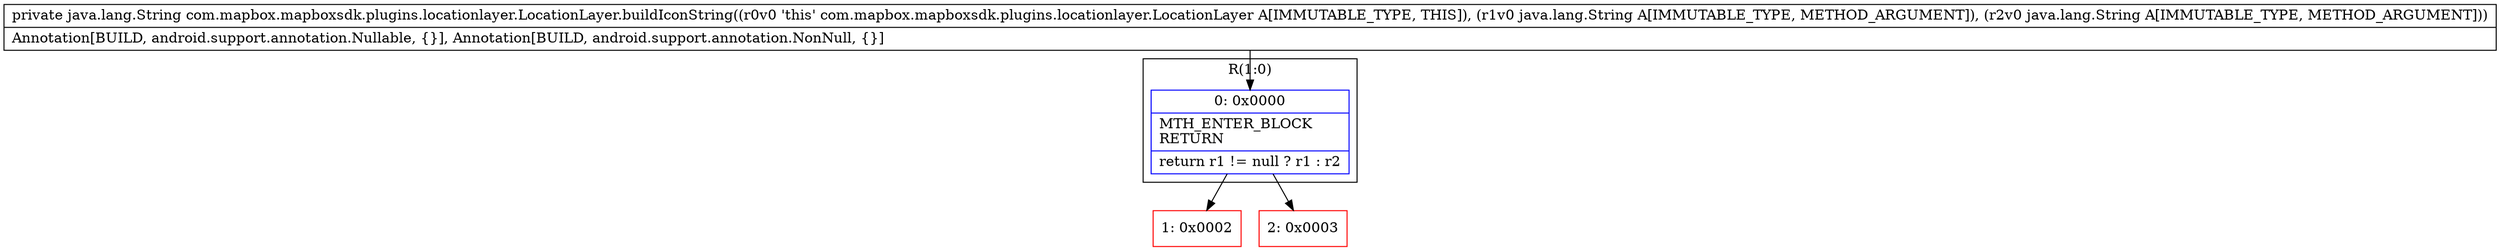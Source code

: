 digraph "CFG forcom.mapbox.mapboxsdk.plugins.locationlayer.LocationLayer.buildIconString(Ljava\/lang\/String;Ljava\/lang\/String;)Ljava\/lang\/String;" {
subgraph cluster_Region_1321809501 {
label = "R(1:0)";
node [shape=record,color=blue];
Node_0 [shape=record,label="{0\:\ 0x0000|MTH_ENTER_BLOCK\lRETURN\l|return r1 != null ? r1 : r2\l}"];
}
Node_1 [shape=record,color=red,label="{1\:\ 0x0002}"];
Node_2 [shape=record,color=red,label="{2\:\ 0x0003}"];
MethodNode[shape=record,label="{private java.lang.String com.mapbox.mapboxsdk.plugins.locationlayer.LocationLayer.buildIconString((r0v0 'this' com.mapbox.mapboxsdk.plugins.locationlayer.LocationLayer A[IMMUTABLE_TYPE, THIS]), (r1v0 java.lang.String A[IMMUTABLE_TYPE, METHOD_ARGUMENT]), (r2v0 java.lang.String A[IMMUTABLE_TYPE, METHOD_ARGUMENT]))  | Annotation[BUILD, android.support.annotation.Nullable, \{\}], Annotation[BUILD, android.support.annotation.NonNull, \{\}]\l}"];
MethodNode -> Node_0;
Node_0 -> Node_1;
Node_0 -> Node_2;
}

